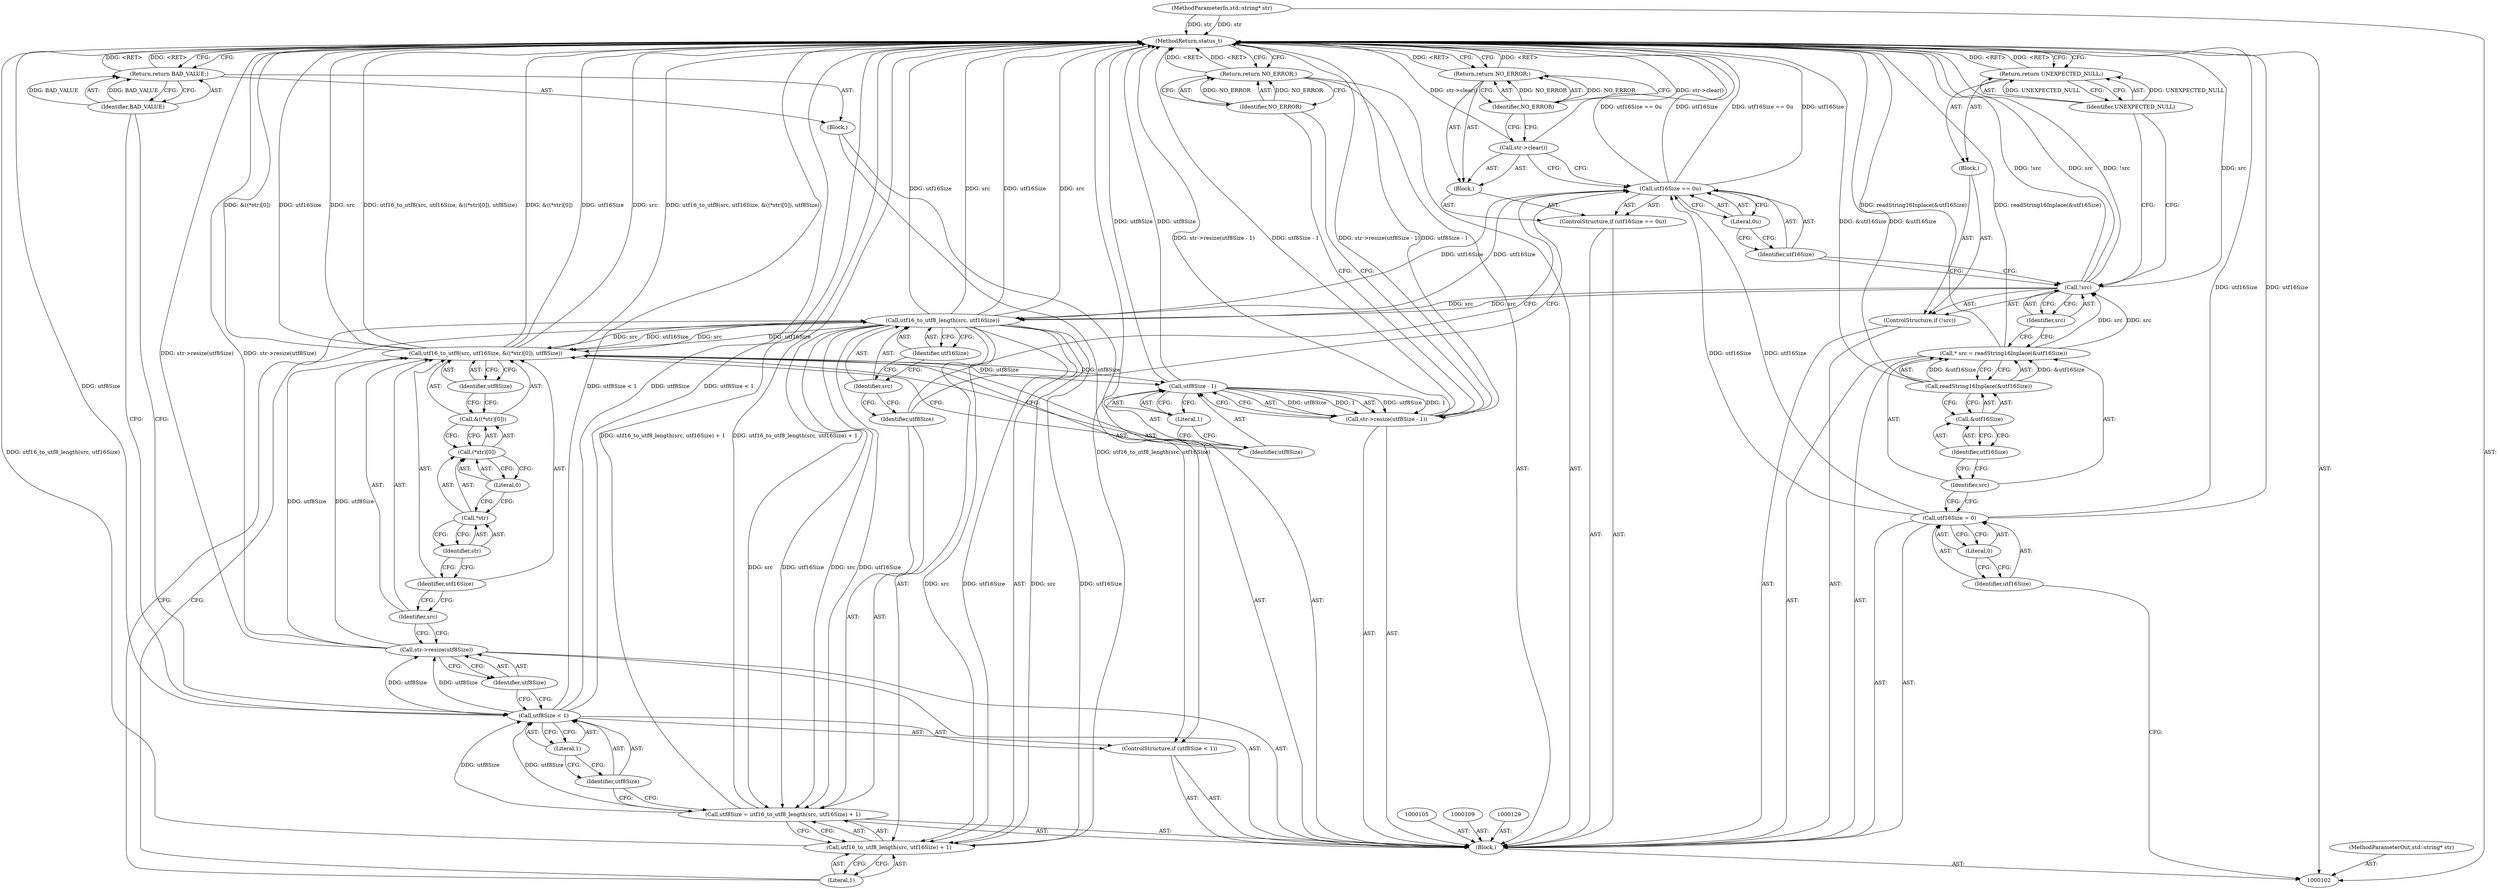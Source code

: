 digraph "0_Android_1f4b49e64adf4623eefda503bca61e253597b9bf" {
"1000161" [label="(MethodReturn,status_t)"];
"1000103" [label="(MethodParameterIn,std::string* str)"];
"1000236" [label="(MethodParameterOut,std::string* str)"];
"1000104" [label="(Block,)"];
"1000128" [label="(Identifier,NO_ERROR)"];
"1000127" [label="(Return,return NO_ERROR;)"];
"1000130" [label="(Call,utf8Size = utf16_to_utf8_length(src, utf16Size) + 1)"];
"1000131" [label="(Identifier,utf8Size)"];
"1000132" [label="(Call,utf16_to_utf8_length(src, utf16Size) + 1)"];
"1000133" [label="(Call,utf16_to_utf8_length(src, utf16Size))"];
"1000134" [label="(Identifier,src)"];
"1000135" [label="(Identifier,utf16Size)"];
"1000136" [label="(Literal,1)"];
"1000140" [label="(Literal,1)"];
"1000141" [label="(Block,)"];
"1000137" [label="(ControlStructure,if (utf8Size < 1))"];
"1000138" [label="(Call,utf8Size < 1)"];
"1000139" [label="(Identifier,utf8Size)"];
"1000143" [label="(Identifier,BAD_VALUE)"];
"1000142" [label="(Return,return BAD_VALUE;)"];
"1000108" [label="(Literal,0)"];
"1000106" [label="(Call,utf16Size = 0)"];
"1000107" [label="(Identifier,utf16Size)"];
"1000145" [label="(Identifier,utf8Size)"];
"1000144" [label="(Call,str->resize(utf8Size))"];
"1000147" [label="(Identifier,src)"];
"1000148" [label="(Identifier,utf16Size)"];
"1000149" [label="(Call,&((*str)[0]))"];
"1000150" [label="(Call,(*str)[0])"];
"1000151" [label="(Call,*str)"];
"1000152" [label="(Identifier,str)"];
"1000146" [label="(Call,utf16_to_utf8(src, utf16Size, &((*str)[0]), utf8Size))"];
"1000153" [label="(Literal,0)"];
"1000154" [label="(Identifier,utf8Size)"];
"1000156" [label="(Call,utf8Size - 1)"];
"1000157" [label="(Identifier,utf8Size)"];
"1000158" [label="(Literal,1)"];
"1000155" [label="(Call,str->resize(utf8Size - 1))"];
"1000160" [label="(Identifier,NO_ERROR)"];
"1000159" [label="(Return,return NO_ERROR;)"];
"1000110" [label="(Call,* src = readString16Inplace(&utf16Size))"];
"1000111" [label="(Identifier,src)"];
"1000112" [label="(Call,readString16Inplace(&utf16Size))"];
"1000113" [label="(Call,&utf16Size)"];
"1000114" [label="(Identifier,utf16Size)"];
"1000115" [label="(ControlStructure,if (!src))"];
"1000118" [label="(Block,)"];
"1000116" [label="(Call,!src)"];
"1000117" [label="(Identifier,src)"];
"1000119" [label="(Return,return UNEXPECTED_NULL;)"];
"1000120" [label="(Identifier,UNEXPECTED_NULL)"];
"1000121" [label="(ControlStructure,if (utf16Size == 0u))"];
"1000124" [label="(Literal,0u)"];
"1000125" [label="(Block,)"];
"1000122" [label="(Call,utf16Size == 0u)"];
"1000123" [label="(Identifier,utf16Size)"];
"1000126" [label="(Call,str->clear())"];
"1000161" -> "1000102"  [label="AST: "];
"1000161" -> "1000119"  [label="CFG: "];
"1000161" -> "1000127"  [label="CFG: "];
"1000161" -> "1000142"  [label="CFG: "];
"1000161" -> "1000159"  [label="CFG: "];
"1000116" -> "1000161"  [label="DDG: src"];
"1000116" -> "1000161"  [label="DDG: !src"];
"1000106" -> "1000161"  [label="DDG: utf16Size"];
"1000156" -> "1000161"  [label="DDG: utf8Size"];
"1000122" -> "1000161"  [label="DDG: utf16Size == 0u"];
"1000122" -> "1000161"  [label="DDG: utf16Size"];
"1000146" -> "1000161"  [label="DDG: utf16_to_utf8(src, utf16Size, &((*str)[0]), utf8Size)"];
"1000146" -> "1000161"  [label="DDG: &((*str)[0])"];
"1000146" -> "1000161"  [label="DDG: utf16Size"];
"1000146" -> "1000161"  [label="DDG: src"];
"1000126" -> "1000161"  [label="DDG: str->clear()"];
"1000130" -> "1000161"  [label="DDG: utf16_to_utf8_length(src, utf16Size) + 1"];
"1000138" -> "1000161"  [label="DDG: utf8Size"];
"1000138" -> "1000161"  [label="DDG: utf8Size < 1"];
"1000155" -> "1000161"  [label="DDG: str->resize(utf8Size - 1)"];
"1000155" -> "1000161"  [label="DDG: utf8Size - 1"];
"1000103" -> "1000161"  [label="DDG: str"];
"1000144" -> "1000161"  [label="DDG: str->resize(utf8Size)"];
"1000133" -> "1000161"  [label="DDG: src"];
"1000133" -> "1000161"  [label="DDG: utf16Size"];
"1000132" -> "1000161"  [label="DDG: utf16_to_utf8_length(src, utf16Size)"];
"1000110" -> "1000161"  [label="DDG: readString16Inplace(&utf16Size)"];
"1000112" -> "1000161"  [label="DDG: &utf16Size"];
"1000127" -> "1000161"  [label="DDG: <RET>"];
"1000142" -> "1000161"  [label="DDG: <RET>"];
"1000119" -> "1000161"  [label="DDG: <RET>"];
"1000159" -> "1000161"  [label="DDG: <RET>"];
"1000103" -> "1000102"  [label="AST: "];
"1000103" -> "1000161"  [label="DDG: str"];
"1000236" -> "1000102"  [label="AST: "];
"1000104" -> "1000102"  [label="AST: "];
"1000105" -> "1000104"  [label="AST: "];
"1000106" -> "1000104"  [label="AST: "];
"1000109" -> "1000104"  [label="AST: "];
"1000110" -> "1000104"  [label="AST: "];
"1000115" -> "1000104"  [label="AST: "];
"1000121" -> "1000104"  [label="AST: "];
"1000129" -> "1000104"  [label="AST: "];
"1000130" -> "1000104"  [label="AST: "];
"1000137" -> "1000104"  [label="AST: "];
"1000144" -> "1000104"  [label="AST: "];
"1000146" -> "1000104"  [label="AST: "];
"1000155" -> "1000104"  [label="AST: "];
"1000159" -> "1000104"  [label="AST: "];
"1000128" -> "1000127"  [label="AST: "];
"1000128" -> "1000126"  [label="CFG: "];
"1000127" -> "1000128"  [label="CFG: "];
"1000128" -> "1000127"  [label="DDG: NO_ERROR"];
"1000127" -> "1000125"  [label="AST: "];
"1000127" -> "1000128"  [label="CFG: "];
"1000128" -> "1000127"  [label="AST: "];
"1000161" -> "1000127"  [label="CFG: "];
"1000127" -> "1000161"  [label="DDG: <RET>"];
"1000128" -> "1000127"  [label="DDG: NO_ERROR"];
"1000130" -> "1000104"  [label="AST: "];
"1000130" -> "1000132"  [label="CFG: "];
"1000131" -> "1000130"  [label="AST: "];
"1000132" -> "1000130"  [label="AST: "];
"1000139" -> "1000130"  [label="CFG: "];
"1000130" -> "1000161"  [label="DDG: utf16_to_utf8_length(src, utf16Size) + 1"];
"1000133" -> "1000130"  [label="DDG: src"];
"1000133" -> "1000130"  [label="DDG: utf16Size"];
"1000130" -> "1000138"  [label="DDG: utf8Size"];
"1000131" -> "1000130"  [label="AST: "];
"1000131" -> "1000122"  [label="CFG: "];
"1000134" -> "1000131"  [label="CFG: "];
"1000132" -> "1000130"  [label="AST: "];
"1000132" -> "1000136"  [label="CFG: "];
"1000133" -> "1000132"  [label="AST: "];
"1000136" -> "1000132"  [label="AST: "];
"1000130" -> "1000132"  [label="CFG: "];
"1000132" -> "1000161"  [label="DDG: utf16_to_utf8_length(src, utf16Size)"];
"1000133" -> "1000132"  [label="DDG: src"];
"1000133" -> "1000132"  [label="DDG: utf16Size"];
"1000133" -> "1000132"  [label="AST: "];
"1000133" -> "1000135"  [label="CFG: "];
"1000134" -> "1000133"  [label="AST: "];
"1000135" -> "1000133"  [label="AST: "];
"1000136" -> "1000133"  [label="CFG: "];
"1000133" -> "1000161"  [label="DDG: src"];
"1000133" -> "1000161"  [label="DDG: utf16Size"];
"1000133" -> "1000130"  [label="DDG: src"];
"1000133" -> "1000130"  [label="DDG: utf16Size"];
"1000133" -> "1000132"  [label="DDG: src"];
"1000133" -> "1000132"  [label="DDG: utf16Size"];
"1000116" -> "1000133"  [label="DDG: src"];
"1000122" -> "1000133"  [label="DDG: utf16Size"];
"1000133" -> "1000146"  [label="DDG: src"];
"1000133" -> "1000146"  [label="DDG: utf16Size"];
"1000134" -> "1000133"  [label="AST: "];
"1000134" -> "1000131"  [label="CFG: "];
"1000135" -> "1000134"  [label="CFG: "];
"1000135" -> "1000133"  [label="AST: "];
"1000135" -> "1000134"  [label="CFG: "];
"1000133" -> "1000135"  [label="CFG: "];
"1000136" -> "1000132"  [label="AST: "];
"1000136" -> "1000133"  [label="CFG: "];
"1000132" -> "1000136"  [label="CFG: "];
"1000140" -> "1000138"  [label="AST: "];
"1000140" -> "1000139"  [label="CFG: "];
"1000138" -> "1000140"  [label="CFG: "];
"1000141" -> "1000137"  [label="AST: "];
"1000142" -> "1000141"  [label="AST: "];
"1000137" -> "1000104"  [label="AST: "];
"1000138" -> "1000137"  [label="AST: "];
"1000141" -> "1000137"  [label="AST: "];
"1000138" -> "1000137"  [label="AST: "];
"1000138" -> "1000140"  [label="CFG: "];
"1000139" -> "1000138"  [label="AST: "];
"1000140" -> "1000138"  [label="AST: "];
"1000143" -> "1000138"  [label="CFG: "];
"1000145" -> "1000138"  [label="CFG: "];
"1000138" -> "1000161"  [label="DDG: utf8Size"];
"1000138" -> "1000161"  [label="DDG: utf8Size < 1"];
"1000130" -> "1000138"  [label="DDG: utf8Size"];
"1000138" -> "1000144"  [label="DDG: utf8Size"];
"1000139" -> "1000138"  [label="AST: "];
"1000139" -> "1000130"  [label="CFG: "];
"1000140" -> "1000139"  [label="CFG: "];
"1000143" -> "1000142"  [label="AST: "];
"1000143" -> "1000138"  [label="CFG: "];
"1000142" -> "1000143"  [label="CFG: "];
"1000143" -> "1000142"  [label="DDG: BAD_VALUE"];
"1000142" -> "1000141"  [label="AST: "];
"1000142" -> "1000143"  [label="CFG: "];
"1000143" -> "1000142"  [label="AST: "];
"1000161" -> "1000142"  [label="CFG: "];
"1000142" -> "1000161"  [label="DDG: <RET>"];
"1000143" -> "1000142"  [label="DDG: BAD_VALUE"];
"1000108" -> "1000106"  [label="AST: "];
"1000108" -> "1000107"  [label="CFG: "];
"1000106" -> "1000108"  [label="CFG: "];
"1000106" -> "1000104"  [label="AST: "];
"1000106" -> "1000108"  [label="CFG: "];
"1000107" -> "1000106"  [label="AST: "];
"1000108" -> "1000106"  [label="AST: "];
"1000111" -> "1000106"  [label="CFG: "];
"1000106" -> "1000161"  [label="DDG: utf16Size"];
"1000106" -> "1000122"  [label="DDG: utf16Size"];
"1000107" -> "1000106"  [label="AST: "];
"1000107" -> "1000102"  [label="CFG: "];
"1000108" -> "1000107"  [label="CFG: "];
"1000145" -> "1000144"  [label="AST: "];
"1000145" -> "1000138"  [label="CFG: "];
"1000144" -> "1000145"  [label="CFG: "];
"1000144" -> "1000104"  [label="AST: "];
"1000144" -> "1000145"  [label="CFG: "];
"1000145" -> "1000144"  [label="AST: "];
"1000147" -> "1000144"  [label="CFG: "];
"1000144" -> "1000161"  [label="DDG: str->resize(utf8Size)"];
"1000138" -> "1000144"  [label="DDG: utf8Size"];
"1000144" -> "1000146"  [label="DDG: utf8Size"];
"1000147" -> "1000146"  [label="AST: "];
"1000147" -> "1000144"  [label="CFG: "];
"1000148" -> "1000147"  [label="CFG: "];
"1000148" -> "1000146"  [label="AST: "];
"1000148" -> "1000147"  [label="CFG: "];
"1000152" -> "1000148"  [label="CFG: "];
"1000149" -> "1000146"  [label="AST: "];
"1000149" -> "1000150"  [label="CFG: "];
"1000150" -> "1000149"  [label="AST: "];
"1000154" -> "1000149"  [label="CFG: "];
"1000150" -> "1000149"  [label="AST: "];
"1000150" -> "1000153"  [label="CFG: "];
"1000151" -> "1000150"  [label="AST: "];
"1000153" -> "1000150"  [label="AST: "];
"1000149" -> "1000150"  [label="CFG: "];
"1000151" -> "1000150"  [label="AST: "];
"1000151" -> "1000152"  [label="CFG: "];
"1000152" -> "1000151"  [label="AST: "];
"1000153" -> "1000151"  [label="CFG: "];
"1000152" -> "1000151"  [label="AST: "];
"1000152" -> "1000148"  [label="CFG: "];
"1000151" -> "1000152"  [label="CFG: "];
"1000146" -> "1000104"  [label="AST: "];
"1000146" -> "1000154"  [label="CFG: "];
"1000147" -> "1000146"  [label="AST: "];
"1000148" -> "1000146"  [label="AST: "];
"1000149" -> "1000146"  [label="AST: "];
"1000154" -> "1000146"  [label="AST: "];
"1000157" -> "1000146"  [label="CFG: "];
"1000146" -> "1000161"  [label="DDG: utf16_to_utf8(src, utf16Size, &((*str)[0]), utf8Size)"];
"1000146" -> "1000161"  [label="DDG: &((*str)[0])"];
"1000146" -> "1000161"  [label="DDG: utf16Size"];
"1000146" -> "1000161"  [label="DDG: src"];
"1000133" -> "1000146"  [label="DDG: src"];
"1000133" -> "1000146"  [label="DDG: utf16Size"];
"1000144" -> "1000146"  [label="DDG: utf8Size"];
"1000146" -> "1000156"  [label="DDG: utf8Size"];
"1000153" -> "1000150"  [label="AST: "];
"1000153" -> "1000151"  [label="CFG: "];
"1000150" -> "1000153"  [label="CFG: "];
"1000154" -> "1000146"  [label="AST: "];
"1000154" -> "1000149"  [label="CFG: "];
"1000146" -> "1000154"  [label="CFG: "];
"1000156" -> "1000155"  [label="AST: "];
"1000156" -> "1000158"  [label="CFG: "];
"1000157" -> "1000156"  [label="AST: "];
"1000158" -> "1000156"  [label="AST: "];
"1000155" -> "1000156"  [label="CFG: "];
"1000156" -> "1000161"  [label="DDG: utf8Size"];
"1000156" -> "1000155"  [label="DDG: utf8Size"];
"1000156" -> "1000155"  [label="DDG: 1"];
"1000146" -> "1000156"  [label="DDG: utf8Size"];
"1000157" -> "1000156"  [label="AST: "];
"1000157" -> "1000146"  [label="CFG: "];
"1000158" -> "1000157"  [label="CFG: "];
"1000158" -> "1000156"  [label="AST: "];
"1000158" -> "1000157"  [label="CFG: "];
"1000156" -> "1000158"  [label="CFG: "];
"1000155" -> "1000104"  [label="AST: "];
"1000155" -> "1000156"  [label="CFG: "];
"1000156" -> "1000155"  [label="AST: "];
"1000160" -> "1000155"  [label="CFG: "];
"1000155" -> "1000161"  [label="DDG: str->resize(utf8Size - 1)"];
"1000155" -> "1000161"  [label="DDG: utf8Size - 1"];
"1000156" -> "1000155"  [label="DDG: utf8Size"];
"1000156" -> "1000155"  [label="DDG: 1"];
"1000160" -> "1000159"  [label="AST: "];
"1000160" -> "1000155"  [label="CFG: "];
"1000159" -> "1000160"  [label="CFG: "];
"1000160" -> "1000159"  [label="DDG: NO_ERROR"];
"1000159" -> "1000104"  [label="AST: "];
"1000159" -> "1000160"  [label="CFG: "];
"1000160" -> "1000159"  [label="AST: "];
"1000161" -> "1000159"  [label="CFG: "];
"1000159" -> "1000161"  [label="DDG: <RET>"];
"1000160" -> "1000159"  [label="DDG: NO_ERROR"];
"1000110" -> "1000104"  [label="AST: "];
"1000110" -> "1000112"  [label="CFG: "];
"1000111" -> "1000110"  [label="AST: "];
"1000112" -> "1000110"  [label="AST: "];
"1000117" -> "1000110"  [label="CFG: "];
"1000110" -> "1000161"  [label="DDG: readString16Inplace(&utf16Size)"];
"1000112" -> "1000110"  [label="DDG: &utf16Size"];
"1000110" -> "1000116"  [label="DDG: src"];
"1000111" -> "1000110"  [label="AST: "];
"1000111" -> "1000106"  [label="CFG: "];
"1000114" -> "1000111"  [label="CFG: "];
"1000112" -> "1000110"  [label="AST: "];
"1000112" -> "1000113"  [label="CFG: "];
"1000113" -> "1000112"  [label="AST: "];
"1000110" -> "1000112"  [label="CFG: "];
"1000112" -> "1000161"  [label="DDG: &utf16Size"];
"1000112" -> "1000110"  [label="DDG: &utf16Size"];
"1000113" -> "1000112"  [label="AST: "];
"1000113" -> "1000114"  [label="CFG: "];
"1000114" -> "1000113"  [label="AST: "];
"1000112" -> "1000113"  [label="CFG: "];
"1000114" -> "1000113"  [label="AST: "];
"1000114" -> "1000111"  [label="CFG: "];
"1000113" -> "1000114"  [label="CFG: "];
"1000115" -> "1000104"  [label="AST: "];
"1000116" -> "1000115"  [label="AST: "];
"1000118" -> "1000115"  [label="AST: "];
"1000118" -> "1000115"  [label="AST: "];
"1000119" -> "1000118"  [label="AST: "];
"1000116" -> "1000115"  [label="AST: "];
"1000116" -> "1000117"  [label="CFG: "];
"1000117" -> "1000116"  [label="AST: "];
"1000120" -> "1000116"  [label="CFG: "];
"1000123" -> "1000116"  [label="CFG: "];
"1000116" -> "1000161"  [label="DDG: src"];
"1000116" -> "1000161"  [label="DDG: !src"];
"1000110" -> "1000116"  [label="DDG: src"];
"1000116" -> "1000133"  [label="DDG: src"];
"1000117" -> "1000116"  [label="AST: "];
"1000117" -> "1000110"  [label="CFG: "];
"1000116" -> "1000117"  [label="CFG: "];
"1000119" -> "1000118"  [label="AST: "];
"1000119" -> "1000120"  [label="CFG: "];
"1000120" -> "1000119"  [label="AST: "];
"1000161" -> "1000119"  [label="CFG: "];
"1000119" -> "1000161"  [label="DDG: <RET>"];
"1000120" -> "1000119"  [label="DDG: UNEXPECTED_NULL"];
"1000120" -> "1000119"  [label="AST: "];
"1000120" -> "1000116"  [label="CFG: "];
"1000119" -> "1000120"  [label="CFG: "];
"1000120" -> "1000119"  [label="DDG: UNEXPECTED_NULL"];
"1000121" -> "1000104"  [label="AST: "];
"1000122" -> "1000121"  [label="AST: "];
"1000125" -> "1000121"  [label="AST: "];
"1000124" -> "1000122"  [label="AST: "];
"1000124" -> "1000123"  [label="CFG: "];
"1000122" -> "1000124"  [label="CFG: "];
"1000125" -> "1000121"  [label="AST: "];
"1000126" -> "1000125"  [label="AST: "];
"1000127" -> "1000125"  [label="AST: "];
"1000122" -> "1000121"  [label="AST: "];
"1000122" -> "1000124"  [label="CFG: "];
"1000123" -> "1000122"  [label="AST: "];
"1000124" -> "1000122"  [label="AST: "];
"1000126" -> "1000122"  [label="CFG: "];
"1000131" -> "1000122"  [label="CFG: "];
"1000122" -> "1000161"  [label="DDG: utf16Size == 0u"];
"1000122" -> "1000161"  [label="DDG: utf16Size"];
"1000106" -> "1000122"  [label="DDG: utf16Size"];
"1000122" -> "1000133"  [label="DDG: utf16Size"];
"1000123" -> "1000122"  [label="AST: "];
"1000123" -> "1000116"  [label="CFG: "];
"1000124" -> "1000123"  [label="CFG: "];
"1000126" -> "1000125"  [label="AST: "];
"1000126" -> "1000122"  [label="CFG: "];
"1000128" -> "1000126"  [label="CFG: "];
"1000126" -> "1000161"  [label="DDG: str->clear()"];
}
